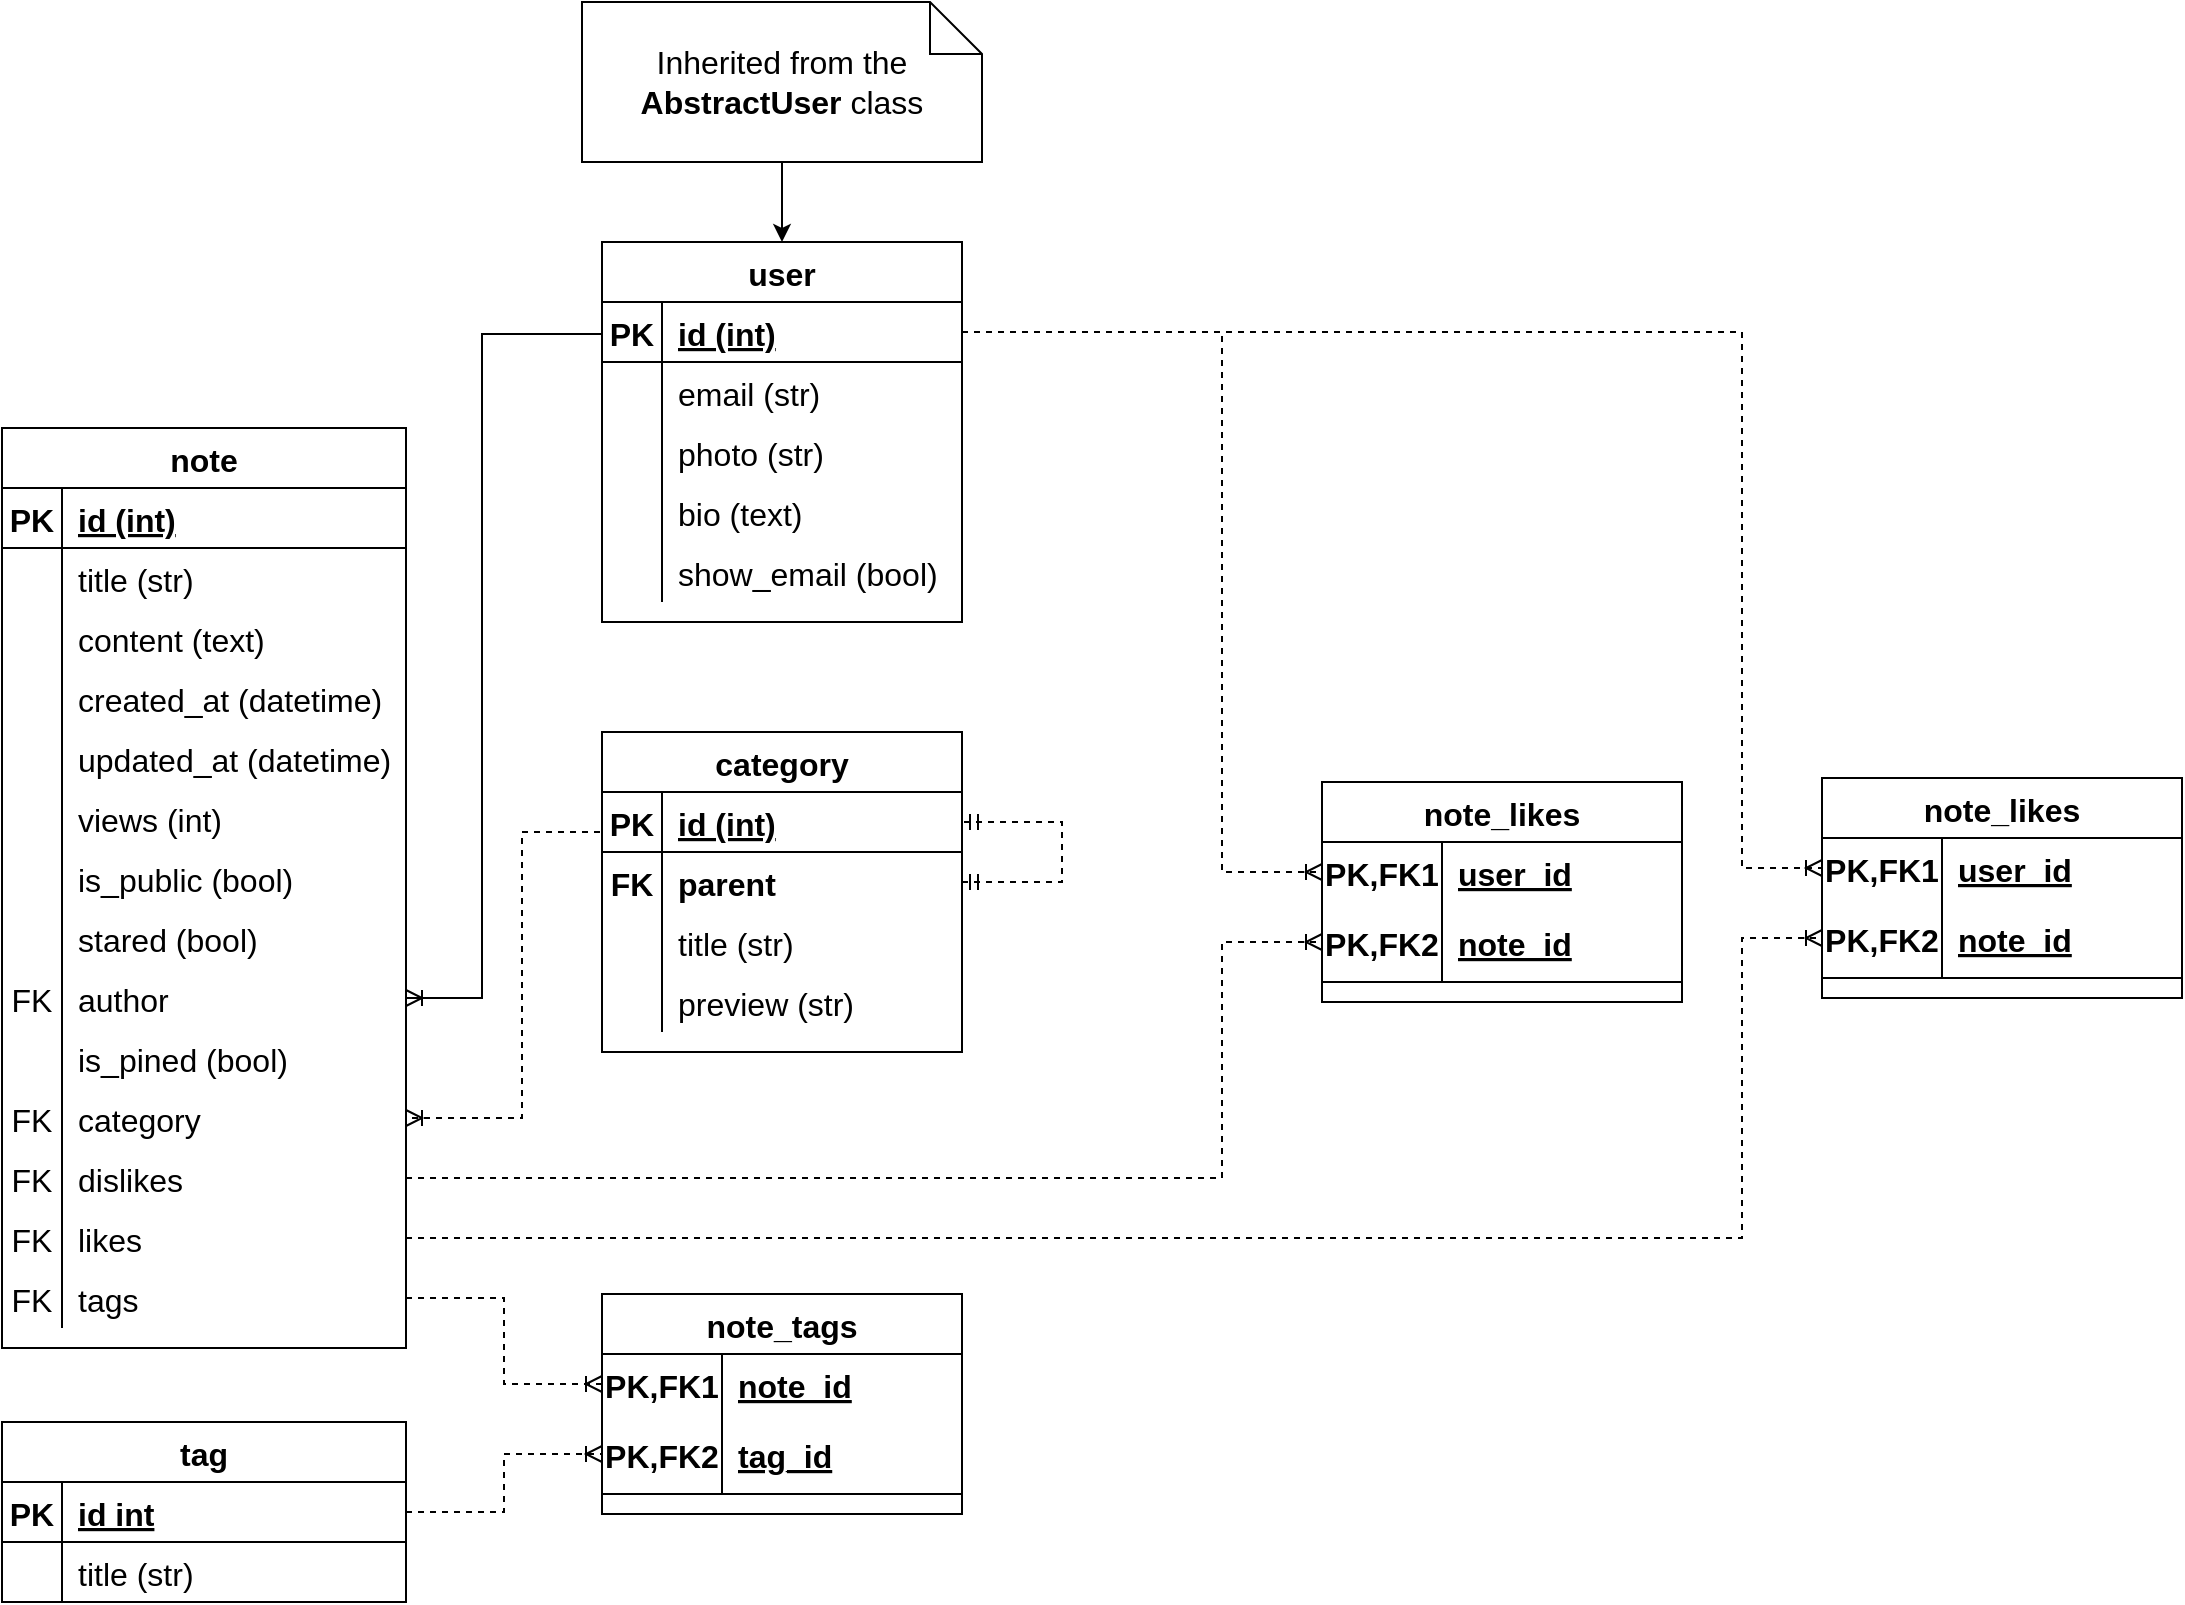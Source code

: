 <mxfile version="20.0.4" type="device"><diagram id="R2lEEEUBdFMjLlhIrx00" name="Page-1"><mxGraphModel dx="1942" dy="1092" grid="1" gridSize="10" guides="1" tooltips="1" connect="1" arrows="1" fold="1" page="1" pageScale="1" pageWidth="1169" pageHeight="827" math="0" shadow="0" extFonts="Permanent Marker^https://fonts.googleapis.com/css?family=Permanent+Marker"><root><mxCell id="0"/><mxCell id="1" parent="0"/><mxCell id="l3ugEC0U4SbPucAEQzAZ-1" value="category" style="shape=table;startSize=30;container=1;collapsible=1;childLayout=tableLayout;fixedRows=1;rowLines=0;fontStyle=1;align=center;resizeLast=1;fontSize=16;" vertex="1" parent="1"><mxGeometry x="350" y="379" width="180" height="160" as="geometry"/></mxCell><mxCell id="l3ugEC0U4SbPucAEQzAZ-2" value="" style="shape=tableRow;horizontal=0;startSize=0;swimlaneHead=0;swimlaneBody=0;fillColor=none;collapsible=0;dropTarget=0;points=[[0,0.5],[1,0.5]];portConstraint=eastwest;top=0;left=0;right=0;bottom=1;fontSize=16;" vertex="1" parent="l3ugEC0U4SbPucAEQzAZ-1"><mxGeometry y="30" width="180" height="30" as="geometry"/></mxCell><mxCell id="l3ugEC0U4SbPucAEQzAZ-3" value="PK" style="shape=partialRectangle;connectable=0;fillColor=none;top=0;left=0;bottom=0;right=0;fontStyle=1;overflow=hidden;fontSize=16;" vertex="1" parent="l3ugEC0U4SbPucAEQzAZ-2"><mxGeometry width="30" height="30" as="geometry"><mxRectangle width="30" height="30" as="alternateBounds"/></mxGeometry></mxCell><mxCell id="l3ugEC0U4SbPucAEQzAZ-4" value="id (int)" style="shape=partialRectangle;connectable=0;fillColor=none;top=0;left=0;bottom=0;right=0;align=left;spacingLeft=6;fontStyle=5;overflow=hidden;fontSize=16;" vertex="1" parent="l3ugEC0U4SbPucAEQzAZ-2"><mxGeometry x="30" width="150" height="30" as="geometry"><mxRectangle width="150" height="30" as="alternateBounds"/></mxGeometry></mxCell><mxCell id="l3ugEC0U4SbPucAEQzAZ-5" value="" style="shape=tableRow;horizontal=0;startSize=0;swimlaneHead=0;swimlaneBody=0;fillColor=none;collapsible=0;dropTarget=0;points=[[0,0.5],[1,0.5]];portConstraint=eastwest;top=0;left=0;right=0;bottom=0;fontSize=16;" vertex="1" parent="l3ugEC0U4SbPucAEQzAZ-1"><mxGeometry y="60" width="180" height="30" as="geometry"/></mxCell><mxCell id="l3ugEC0U4SbPucAEQzAZ-6" value="FK" style="shape=partialRectangle;connectable=0;fillColor=none;top=0;left=0;bottom=0;right=0;editable=1;overflow=hidden;fontSize=16;fontStyle=1" vertex="1" parent="l3ugEC0U4SbPucAEQzAZ-5"><mxGeometry width="30" height="30" as="geometry"><mxRectangle width="30" height="30" as="alternateBounds"/></mxGeometry></mxCell><mxCell id="l3ugEC0U4SbPucAEQzAZ-7" value="parent" style="shape=partialRectangle;connectable=0;fillColor=none;top=0;left=0;bottom=0;right=0;align=left;spacingLeft=6;overflow=hidden;fontSize=16;fontStyle=1" vertex="1" parent="l3ugEC0U4SbPucAEQzAZ-5"><mxGeometry x="30" width="150" height="30" as="geometry"><mxRectangle width="150" height="30" as="alternateBounds"/></mxGeometry></mxCell><mxCell id="l3ugEC0U4SbPucAEQzAZ-8" value="" style="shape=tableRow;horizontal=0;startSize=0;swimlaneHead=0;swimlaneBody=0;fillColor=none;collapsible=0;dropTarget=0;points=[[0,0.5],[1,0.5]];portConstraint=eastwest;top=0;left=0;right=0;bottom=0;fontSize=16;" vertex="1" parent="l3ugEC0U4SbPucAEQzAZ-1"><mxGeometry y="90" width="180" height="30" as="geometry"/></mxCell><mxCell id="l3ugEC0U4SbPucAEQzAZ-9" value="" style="shape=partialRectangle;connectable=0;fillColor=none;top=0;left=0;bottom=0;right=0;editable=1;overflow=hidden;fontSize=16;" vertex="1" parent="l3ugEC0U4SbPucAEQzAZ-8"><mxGeometry width="30" height="30" as="geometry"><mxRectangle width="30" height="30" as="alternateBounds"/></mxGeometry></mxCell><mxCell id="l3ugEC0U4SbPucAEQzAZ-10" value="title (str)" style="shape=partialRectangle;connectable=0;fillColor=none;top=0;left=0;bottom=0;right=0;align=left;spacingLeft=6;overflow=hidden;fontSize=16;" vertex="1" parent="l3ugEC0U4SbPucAEQzAZ-8"><mxGeometry x="30" width="150" height="30" as="geometry"><mxRectangle width="150" height="30" as="alternateBounds"/></mxGeometry></mxCell><mxCell id="l3ugEC0U4SbPucAEQzAZ-11" value="" style="shape=tableRow;horizontal=0;startSize=0;swimlaneHead=0;swimlaneBody=0;fillColor=none;collapsible=0;dropTarget=0;points=[[0,0.5],[1,0.5]];portConstraint=eastwest;top=0;left=0;right=0;bottom=0;fontSize=16;" vertex="1" parent="l3ugEC0U4SbPucAEQzAZ-1"><mxGeometry y="120" width="180" height="30" as="geometry"/></mxCell><mxCell id="l3ugEC0U4SbPucAEQzAZ-12" value="" style="shape=partialRectangle;connectable=0;fillColor=none;top=0;left=0;bottom=0;right=0;editable=1;overflow=hidden;fontSize=16;" vertex="1" parent="l3ugEC0U4SbPucAEQzAZ-11"><mxGeometry width="30" height="30" as="geometry"><mxRectangle width="30" height="30" as="alternateBounds"/></mxGeometry></mxCell><mxCell id="l3ugEC0U4SbPucAEQzAZ-13" value="preview (str)" style="shape=partialRectangle;connectable=0;fillColor=none;top=0;left=0;bottom=0;right=0;align=left;spacingLeft=6;overflow=hidden;fontSize=16;" vertex="1" parent="l3ugEC0U4SbPucAEQzAZ-11"><mxGeometry x="30" width="150" height="30" as="geometry"><mxRectangle width="150" height="30" as="alternateBounds"/></mxGeometry></mxCell><mxCell id="l3ugEC0U4SbPucAEQzAZ-144" value="" style="edgeStyle=orthogonalEdgeStyle;fontSize=12;html=1;endArrow=ERmandOne;startArrow=ERmandOne;rounded=0;exitX=1;exitY=0.5;exitDx=0;exitDy=0;entryX=1;entryY=0.5;entryDx=0;entryDy=0;dashed=1;" edge="1" parent="l3ugEC0U4SbPucAEQzAZ-1" source="l3ugEC0U4SbPucAEQzAZ-5" target="l3ugEC0U4SbPucAEQzAZ-2"><mxGeometry width="100" height="100" relative="1" as="geometry"><mxPoint x="100" y="340" as="sourcePoint"/><mxPoint x="200" y="240" as="targetPoint"/><Array as="points"><mxPoint x="230" y="75"/><mxPoint x="230" y="45"/></Array></mxGeometry></mxCell><mxCell id="l3ugEC0U4SbPucAEQzAZ-27" value="tag" style="shape=table;startSize=30;container=1;collapsible=1;childLayout=tableLayout;fixedRows=1;rowLines=0;fontStyle=1;align=center;resizeLast=1;fontSize=16;" vertex="1" parent="1"><mxGeometry x="50" y="724" width="202" height="90" as="geometry"/></mxCell><mxCell id="l3ugEC0U4SbPucAEQzAZ-28" value="" style="shape=tableRow;horizontal=0;startSize=0;swimlaneHead=0;swimlaneBody=0;fillColor=none;collapsible=0;dropTarget=0;points=[[0,0.5],[1,0.5]];portConstraint=eastwest;top=0;left=0;right=0;bottom=1;fontSize=16;" vertex="1" parent="l3ugEC0U4SbPucAEQzAZ-27"><mxGeometry y="30" width="202" height="30" as="geometry"/></mxCell><mxCell id="l3ugEC0U4SbPucAEQzAZ-29" value="PK" style="shape=partialRectangle;connectable=0;fillColor=none;top=0;left=0;bottom=0;right=0;fontStyle=1;overflow=hidden;fontSize=16;" vertex="1" parent="l3ugEC0U4SbPucAEQzAZ-28"><mxGeometry width="30" height="30" as="geometry"><mxRectangle width="30" height="30" as="alternateBounds"/></mxGeometry></mxCell><mxCell id="l3ugEC0U4SbPucAEQzAZ-30" value="id int" style="shape=partialRectangle;connectable=0;fillColor=none;top=0;left=0;bottom=0;right=0;align=left;spacingLeft=6;fontStyle=5;overflow=hidden;fontSize=16;" vertex="1" parent="l3ugEC0U4SbPucAEQzAZ-28"><mxGeometry x="30" width="172" height="30" as="geometry"><mxRectangle width="172" height="30" as="alternateBounds"/></mxGeometry></mxCell><mxCell id="l3ugEC0U4SbPucAEQzAZ-31" value="" style="shape=tableRow;horizontal=0;startSize=0;swimlaneHead=0;swimlaneBody=0;fillColor=none;collapsible=0;dropTarget=0;points=[[0,0.5],[1,0.5]];portConstraint=eastwest;top=0;left=0;right=0;bottom=0;fontSize=16;" vertex="1" parent="l3ugEC0U4SbPucAEQzAZ-27"><mxGeometry y="60" width="202" height="30" as="geometry"/></mxCell><mxCell id="l3ugEC0U4SbPucAEQzAZ-32" value="" style="shape=partialRectangle;connectable=0;fillColor=none;top=0;left=0;bottom=0;right=0;editable=1;overflow=hidden;fontSize=16;fontStyle=1" vertex="1" parent="l3ugEC0U4SbPucAEQzAZ-31"><mxGeometry width="30" height="30" as="geometry"><mxRectangle width="30" height="30" as="alternateBounds"/></mxGeometry></mxCell><mxCell id="l3ugEC0U4SbPucAEQzAZ-33" value="title (str)" style="shape=partialRectangle;connectable=0;fillColor=none;top=0;left=0;bottom=0;right=0;align=left;spacingLeft=6;overflow=hidden;fontSize=16;fontStyle=0" vertex="1" parent="l3ugEC0U4SbPucAEQzAZ-31"><mxGeometry x="30" width="172" height="30" as="geometry"><mxRectangle width="172" height="30" as="alternateBounds"/></mxGeometry></mxCell><mxCell id="l3ugEC0U4SbPucAEQzAZ-40" value="user" style="shape=table;startSize=30;container=1;collapsible=1;childLayout=tableLayout;fixedRows=1;rowLines=0;fontStyle=1;align=center;resizeLast=1;fontSize=16;" vertex="1" parent="1"><mxGeometry x="350" y="134" width="180" height="190" as="geometry"/></mxCell><mxCell id="l3ugEC0U4SbPucAEQzAZ-41" value="" style="shape=tableRow;horizontal=0;startSize=0;swimlaneHead=0;swimlaneBody=0;fillColor=none;collapsible=0;dropTarget=0;points=[[0,0.5],[1,0.5]];portConstraint=eastwest;top=0;left=0;right=0;bottom=1;fontSize=16;" vertex="1" parent="l3ugEC0U4SbPucAEQzAZ-40"><mxGeometry y="30" width="180" height="30" as="geometry"/></mxCell><mxCell id="l3ugEC0U4SbPucAEQzAZ-42" value="PK" style="shape=partialRectangle;connectable=0;fillColor=none;top=0;left=0;bottom=0;right=0;fontStyle=1;overflow=hidden;fontSize=16;" vertex="1" parent="l3ugEC0U4SbPucAEQzAZ-41"><mxGeometry width="30" height="30" as="geometry"><mxRectangle width="30" height="30" as="alternateBounds"/></mxGeometry></mxCell><mxCell id="l3ugEC0U4SbPucAEQzAZ-43" value="id (int)" style="shape=partialRectangle;connectable=0;fillColor=none;top=0;left=0;bottom=0;right=0;align=left;spacingLeft=6;fontStyle=5;overflow=hidden;fontSize=16;" vertex="1" parent="l3ugEC0U4SbPucAEQzAZ-41"><mxGeometry x="30" width="150" height="30" as="geometry"><mxRectangle width="150" height="30" as="alternateBounds"/></mxGeometry></mxCell><mxCell id="l3ugEC0U4SbPucAEQzAZ-47" value="" style="shape=tableRow;horizontal=0;startSize=0;swimlaneHead=0;swimlaneBody=0;fillColor=none;collapsible=0;dropTarget=0;points=[[0,0.5],[1,0.5]];portConstraint=eastwest;top=0;left=0;right=0;bottom=0;fontSize=16;" vertex="1" parent="l3ugEC0U4SbPucAEQzAZ-40"><mxGeometry y="60" width="180" height="30" as="geometry"/></mxCell><mxCell id="l3ugEC0U4SbPucAEQzAZ-48" value="" style="shape=partialRectangle;connectable=0;fillColor=none;top=0;left=0;bottom=0;right=0;editable=1;overflow=hidden;fontSize=16;" vertex="1" parent="l3ugEC0U4SbPucAEQzAZ-47"><mxGeometry width="30" height="30" as="geometry"><mxRectangle width="30" height="30" as="alternateBounds"/></mxGeometry></mxCell><mxCell id="l3ugEC0U4SbPucAEQzAZ-49" value="email (str)" style="shape=partialRectangle;connectable=0;fillColor=none;top=0;left=0;bottom=0;right=0;align=left;spacingLeft=6;overflow=hidden;fontSize=16;" vertex="1" parent="l3ugEC0U4SbPucAEQzAZ-47"><mxGeometry x="30" width="150" height="30" as="geometry"><mxRectangle width="150" height="30" as="alternateBounds"/></mxGeometry></mxCell><mxCell id="l3ugEC0U4SbPucAEQzAZ-50" value="" style="shape=tableRow;horizontal=0;startSize=0;swimlaneHead=0;swimlaneBody=0;fillColor=none;collapsible=0;dropTarget=0;points=[[0,0.5],[1,0.5]];portConstraint=eastwest;top=0;left=0;right=0;bottom=0;fontSize=16;" vertex="1" parent="l3ugEC0U4SbPucAEQzAZ-40"><mxGeometry y="90" width="180" height="30" as="geometry"/></mxCell><mxCell id="l3ugEC0U4SbPucAEQzAZ-51" value="" style="shape=partialRectangle;connectable=0;fillColor=none;top=0;left=0;bottom=0;right=0;editable=1;overflow=hidden;fontSize=16;" vertex="1" parent="l3ugEC0U4SbPucAEQzAZ-50"><mxGeometry width="30" height="30" as="geometry"><mxRectangle width="30" height="30" as="alternateBounds"/></mxGeometry></mxCell><mxCell id="l3ugEC0U4SbPucAEQzAZ-52" value="photo (str)" style="shape=partialRectangle;connectable=0;fillColor=none;top=0;left=0;bottom=0;right=0;align=left;spacingLeft=6;overflow=hidden;fontSize=16;" vertex="1" parent="l3ugEC0U4SbPucAEQzAZ-50"><mxGeometry x="30" width="150" height="30" as="geometry"><mxRectangle width="150" height="30" as="alternateBounds"/></mxGeometry></mxCell><mxCell id="l3ugEC0U4SbPucAEQzAZ-53" value="" style="shape=tableRow;horizontal=0;startSize=0;swimlaneHead=0;swimlaneBody=0;fillColor=none;collapsible=0;dropTarget=0;points=[[0,0.5],[1,0.5]];portConstraint=eastwest;top=0;left=0;right=0;bottom=0;fontSize=16;" vertex="1" parent="l3ugEC0U4SbPucAEQzAZ-40"><mxGeometry y="120" width="180" height="30" as="geometry"/></mxCell><mxCell id="l3ugEC0U4SbPucAEQzAZ-54" value="" style="shape=partialRectangle;connectable=0;fillColor=none;top=0;left=0;bottom=0;right=0;editable=1;overflow=hidden;fontSize=16;" vertex="1" parent="l3ugEC0U4SbPucAEQzAZ-53"><mxGeometry width="30" height="30" as="geometry"><mxRectangle width="30" height="30" as="alternateBounds"/></mxGeometry></mxCell><mxCell id="l3ugEC0U4SbPucAEQzAZ-55" value="bio (text)" style="shape=partialRectangle;connectable=0;fillColor=none;top=0;left=0;bottom=0;right=0;align=left;spacingLeft=6;overflow=hidden;fontSize=16;" vertex="1" parent="l3ugEC0U4SbPucAEQzAZ-53"><mxGeometry x="30" width="150" height="30" as="geometry"><mxRectangle width="150" height="30" as="alternateBounds"/></mxGeometry></mxCell><mxCell id="l3ugEC0U4SbPucAEQzAZ-56" value="" style="shape=tableRow;horizontal=0;startSize=0;swimlaneHead=0;swimlaneBody=0;fillColor=none;collapsible=0;dropTarget=0;points=[[0,0.5],[1,0.5]];portConstraint=eastwest;top=0;left=0;right=0;bottom=0;fontSize=16;" vertex="1" parent="l3ugEC0U4SbPucAEQzAZ-40"><mxGeometry y="150" width="180" height="30" as="geometry"/></mxCell><mxCell id="l3ugEC0U4SbPucAEQzAZ-57" value="" style="shape=partialRectangle;connectable=0;fillColor=none;top=0;left=0;bottom=0;right=0;editable=1;overflow=hidden;fontSize=16;" vertex="1" parent="l3ugEC0U4SbPucAEQzAZ-56"><mxGeometry width="30" height="30" as="geometry"><mxRectangle width="30" height="30" as="alternateBounds"/></mxGeometry></mxCell><mxCell id="l3ugEC0U4SbPucAEQzAZ-58" value="show_email (bool)" style="shape=partialRectangle;connectable=0;fillColor=none;top=0;left=0;bottom=0;right=0;align=left;spacingLeft=6;overflow=hidden;fontSize=16;" vertex="1" parent="l3ugEC0U4SbPucAEQzAZ-56"><mxGeometry x="30" width="150" height="30" as="geometry"><mxRectangle width="150" height="30" as="alternateBounds"/></mxGeometry></mxCell><mxCell id="l3ugEC0U4SbPucAEQzAZ-59" value="note" style="shape=table;startSize=30;container=1;collapsible=1;childLayout=tableLayout;fixedRows=1;rowLines=0;fontStyle=1;align=center;resizeLast=1;fontSize=16;" vertex="1" parent="1"><mxGeometry x="50" y="227" width="202" height="460" as="geometry"/></mxCell><mxCell id="l3ugEC0U4SbPucAEQzAZ-60" value="" style="shape=tableRow;horizontal=0;startSize=0;swimlaneHead=0;swimlaneBody=0;fillColor=none;collapsible=0;dropTarget=0;points=[[0,0.5],[1,0.5]];portConstraint=eastwest;top=0;left=0;right=0;bottom=1;fontSize=16;" vertex="1" parent="l3ugEC0U4SbPucAEQzAZ-59"><mxGeometry y="30" width="202" height="30" as="geometry"/></mxCell><mxCell id="l3ugEC0U4SbPucAEQzAZ-61" value="PK" style="shape=partialRectangle;connectable=0;fillColor=none;top=0;left=0;bottom=0;right=0;fontStyle=1;overflow=hidden;fontSize=16;" vertex="1" parent="l3ugEC0U4SbPucAEQzAZ-60"><mxGeometry width="30" height="30" as="geometry"><mxRectangle width="30" height="30" as="alternateBounds"/></mxGeometry></mxCell><mxCell id="l3ugEC0U4SbPucAEQzAZ-62" value="id (int)" style="shape=partialRectangle;connectable=0;fillColor=none;top=0;left=0;bottom=0;right=0;align=left;spacingLeft=6;fontStyle=5;overflow=hidden;fontSize=16;" vertex="1" parent="l3ugEC0U4SbPucAEQzAZ-60"><mxGeometry x="30" width="172" height="30" as="geometry"><mxRectangle width="172" height="30" as="alternateBounds"/></mxGeometry></mxCell><mxCell id="l3ugEC0U4SbPucAEQzAZ-63" value="" style="shape=tableRow;horizontal=0;startSize=0;swimlaneHead=0;swimlaneBody=0;fillColor=none;collapsible=0;dropTarget=0;points=[[0,0.5],[1,0.5]];portConstraint=eastwest;top=0;left=0;right=0;bottom=0;fontSize=16;" vertex="1" parent="l3ugEC0U4SbPucAEQzAZ-59"><mxGeometry y="60" width="202" height="30" as="geometry"/></mxCell><mxCell id="l3ugEC0U4SbPucAEQzAZ-64" value="" style="shape=partialRectangle;connectable=0;fillColor=none;top=0;left=0;bottom=0;right=0;editable=1;overflow=hidden;fontSize=16;" vertex="1" parent="l3ugEC0U4SbPucAEQzAZ-63"><mxGeometry width="30" height="30" as="geometry"><mxRectangle width="30" height="30" as="alternateBounds"/></mxGeometry></mxCell><mxCell id="l3ugEC0U4SbPucAEQzAZ-65" value="title (str)" style="shape=partialRectangle;connectable=0;fillColor=none;top=0;left=0;bottom=0;right=0;align=left;spacingLeft=6;overflow=hidden;fontSize=16;" vertex="1" parent="l3ugEC0U4SbPucAEQzAZ-63"><mxGeometry x="30" width="172" height="30" as="geometry"><mxRectangle width="172" height="30" as="alternateBounds"/></mxGeometry></mxCell><mxCell id="l3ugEC0U4SbPucAEQzAZ-66" value="" style="shape=tableRow;horizontal=0;startSize=0;swimlaneHead=0;swimlaneBody=0;fillColor=none;collapsible=0;dropTarget=0;points=[[0,0.5],[1,0.5]];portConstraint=eastwest;top=0;left=0;right=0;bottom=0;fontSize=16;" vertex="1" parent="l3ugEC0U4SbPucAEQzAZ-59"><mxGeometry y="90" width="202" height="30" as="geometry"/></mxCell><mxCell id="l3ugEC0U4SbPucAEQzAZ-67" value="" style="shape=partialRectangle;connectable=0;fillColor=none;top=0;left=0;bottom=0;right=0;editable=1;overflow=hidden;fontSize=16;" vertex="1" parent="l3ugEC0U4SbPucAEQzAZ-66"><mxGeometry width="30" height="30" as="geometry"><mxRectangle width="30" height="30" as="alternateBounds"/></mxGeometry></mxCell><mxCell id="l3ugEC0U4SbPucAEQzAZ-68" value="content (text)" style="shape=partialRectangle;connectable=0;fillColor=none;top=0;left=0;bottom=0;right=0;align=left;spacingLeft=6;overflow=hidden;fontSize=16;" vertex="1" parent="l3ugEC0U4SbPucAEQzAZ-66"><mxGeometry x="30" width="172" height="30" as="geometry"><mxRectangle width="172" height="30" as="alternateBounds"/></mxGeometry></mxCell><mxCell id="l3ugEC0U4SbPucAEQzAZ-69" value="" style="shape=tableRow;horizontal=0;startSize=0;swimlaneHead=0;swimlaneBody=0;fillColor=none;collapsible=0;dropTarget=0;points=[[0,0.5],[1,0.5]];portConstraint=eastwest;top=0;left=0;right=0;bottom=0;fontSize=16;" vertex="1" parent="l3ugEC0U4SbPucAEQzAZ-59"><mxGeometry y="120" width="202" height="30" as="geometry"/></mxCell><mxCell id="l3ugEC0U4SbPucAEQzAZ-70" value="" style="shape=partialRectangle;connectable=0;fillColor=none;top=0;left=0;bottom=0;right=0;editable=1;overflow=hidden;fontSize=16;" vertex="1" parent="l3ugEC0U4SbPucAEQzAZ-69"><mxGeometry width="30" height="30" as="geometry"><mxRectangle width="30" height="30" as="alternateBounds"/></mxGeometry></mxCell><mxCell id="l3ugEC0U4SbPucAEQzAZ-71" value="created_at (datetime)" style="shape=partialRectangle;connectable=0;fillColor=none;top=0;left=0;bottom=0;right=0;align=left;spacingLeft=6;overflow=hidden;fontSize=16;" vertex="1" parent="l3ugEC0U4SbPucAEQzAZ-69"><mxGeometry x="30" width="172" height="30" as="geometry"><mxRectangle width="172" height="30" as="alternateBounds"/></mxGeometry></mxCell><mxCell id="l3ugEC0U4SbPucAEQzAZ-72" value="" style="shape=tableRow;horizontal=0;startSize=0;swimlaneHead=0;swimlaneBody=0;fillColor=none;collapsible=0;dropTarget=0;points=[[0,0.5],[1,0.5]];portConstraint=eastwest;top=0;left=0;right=0;bottom=0;fontSize=16;" vertex="1" parent="l3ugEC0U4SbPucAEQzAZ-59"><mxGeometry y="150" width="202" height="30" as="geometry"/></mxCell><mxCell id="l3ugEC0U4SbPucAEQzAZ-73" value="" style="shape=partialRectangle;connectable=0;fillColor=none;top=0;left=0;bottom=0;right=0;editable=1;overflow=hidden;fontSize=16;" vertex="1" parent="l3ugEC0U4SbPucAEQzAZ-72"><mxGeometry width="30" height="30" as="geometry"><mxRectangle width="30" height="30" as="alternateBounds"/></mxGeometry></mxCell><mxCell id="l3ugEC0U4SbPucAEQzAZ-74" value="updated_at (datetime)" style="shape=partialRectangle;connectable=0;fillColor=none;top=0;left=0;bottom=0;right=0;align=left;spacingLeft=6;overflow=hidden;fontSize=16;" vertex="1" parent="l3ugEC0U4SbPucAEQzAZ-72"><mxGeometry x="30" width="172" height="30" as="geometry"><mxRectangle width="172" height="30" as="alternateBounds"/></mxGeometry></mxCell><mxCell id="l3ugEC0U4SbPucAEQzAZ-77" value="" style="shape=tableRow;horizontal=0;startSize=0;swimlaneHead=0;swimlaneBody=0;fillColor=none;collapsible=0;dropTarget=0;points=[[0,0.5],[1,0.5]];portConstraint=eastwest;top=0;left=0;right=0;bottom=0;fontSize=16;" vertex="1" parent="l3ugEC0U4SbPucAEQzAZ-59"><mxGeometry y="180" width="202" height="30" as="geometry"/></mxCell><mxCell id="l3ugEC0U4SbPucAEQzAZ-78" value="" style="shape=partialRectangle;connectable=0;fillColor=none;top=0;left=0;bottom=0;right=0;editable=1;overflow=hidden;fontSize=16;" vertex="1" parent="l3ugEC0U4SbPucAEQzAZ-77"><mxGeometry width="30" height="30" as="geometry"><mxRectangle width="30" height="30" as="alternateBounds"/></mxGeometry></mxCell><mxCell id="l3ugEC0U4SbPucAEQzAZ-79" value="views (int)" style="shape=partialRectangle;connectable=0;fillColor=none;top=0;left=0;bottom=0;right=0;align=left;spacingLeft=6;overflow=hidden;fontSize=16;" vertex="1" parent="l3ugEC0U4SbPucAEQzAZ-77"><mxGeometry x="30" width="172" height="30" as="geometry"><mxRectangle width="172" height="30" as="alternateBounds"/></mxGeometry></mxCell><mxCell id="l3ugEC0U4SbPucAEQzAZ-81" value="" style="shape=tableRow;horizontal=0;startSize=0;swimlaneHead=0;swimlaneBody=0;fillColor=none;collapsible=0;dropTarget=0;points=[[0,0.5],[1,0.5]];portConstraint=eastwest;top=0;left=0;right=0;bottom=0;fontSize=16;" vertex="1" parent="l3ugEC0U4SbPucAEQzAZ-59"><mxGeometry y="210" width="202" height="30" as="geometry"/></mxCell><mxCell id="l3ugEC0U4SbPucAEQzAZ-82" value="" style="shape=partialRectangle;connectable=0;fillColor=none;top=0;left=0;bottom=0;right=0;editable=1;overflow=hidden;fontSize=16;" vertex="1" parent="l3ugEC0U4SbPucAEQzAZ-81"><mxGeometry width="30" height="30" as="geometry"><mxRectangle width="30" height="30" as="alternateBounds"/></mxGeometry></mxCell><mxCell id="l3ugEC0U4SbPucAEQzAZ-83" value="is_public (bool)" style="shape=partialRectangle;connectable=0;fillColor=none;top=0;left=0;bottom=0;right=0;align=left;spacingLeft=6;overflow=hidden;fontSize=16;" vertex="1" parent="l3ugEC0U4SbPucAEQzAZ-81"><mxGeometry x="30" width="172" height="30" as="geometry"><mxRectangle width="172" height="30" as="alternateBounds"/></mxGeometry></mxCell><mxCell id="l3ugEC0U4SbPucAEQzAZ-85" value="" style="shape=tableRow;horizontal=0;startSize=0;swimlaneHead=0;swimlaneBody=0;fillColor=none;collapsible=0;dropTarget=0;points=[[0,0.5],[1,0.5]];portConstraint=eastwest;top=0;left=0;right=0;bottom=0;fontSize=16;" vertex="1" parent="l3ugEC0U4SbPucAEQzAZ-59"><mxGeometry y="240" width="202" height="30" as="geometry"/></mxCell><mxCell id="l3ugEC0U4SbPucAEQzAZ-86" value="" style="shape=partialRectangle;connectable=0;fillColor=none;top=0;left=0;bottom=0;right=0;editable=1;overflow=hidden;fontSize=16;" vertex="1" parent="l3ugEC0U4SbPucAEQzAZ-85"><mxGeometry width="30" height="30" as="geometry"><mxRectangle width="30" height="30" as="alternateBounds"/></mxGeometry></mxCell><mxCell id="l3ugEC0U4SbPucAEQzAZ-87" value="stared (bool)" style="shape=partialRectangle;connectable=0;fillColor=none;top=0;left=0;bottom=0;right=0;align=left;spacingLeft=6;overflow=hidden;fontSize=16;" vertex="1" parent="l3ugEC0U4SbPucAEQzAZ-85"><mxGeometry x="30" width="172" height="30" as="geometry"><mxRectangle width="172" height="30" as="alternateBounds"/></mxGeometry></mxCell><mxCell id="l3ugEC0U4SbPucAEQzAZ-88" value="" style="shape=tableRow;horizontal=0;startSize=0;swimlaneHead=0;swimlaneBody=0;fillColor=none;collapsible=0;dropTarget=0;points=[[0,0.5],[1,0.5]];portConstraint=eastwest;top=0;left=0;right=0;bottom=0;fontSize=16;" vertex="1" parent="l3ugEC0U4SbPucAEQzAZ-59"><mxGeometry y="270" width="202" height="30" as="geometry"/></mxCell><mxCell id="l3ugEC0U4SbPucAEQzAZ-89" value="FK" style="shape=partialRectangle;connectable=0;fillColor=none;top=0;left=0;bottom=0;right=0;editable=1;overflow=hidden;fontSize=16;" vertex="1" parent="l3ugEC0U4SbPucAEQzAZ-88"><mxGeometry width="30" height="30" as="geometry"><mxRectangle width="30" height="30" as="alternateBounds"/></mxGeometry></mxCell><mxCell id="l3ugEC0U4SbPucAEQzAZ-90" value="author" style="shape=partialRectangle;connectable=0;fillColor=none;top=0;left=0;bottom=0;right=0;align=left;spacingLeft=6;overflow=hidden;fontSize=16;" vertex="1" parent="l3ugEC0U4SbPucAEQzAZ-88"><mxGeometry x="30" width="172" height="30" as="geometry"><mxRectangle width="172" height="30" as="alternateBounds"/></mxGeometry></mxCell><mxCell id="l3ugEC0U4SbPucAEQzAZ-91" value="" style="shape=tableRow;horizontal=0;startSize=0;swimlaneHead=0;swimlaneBody=0;fillColor=none;collapsible=0;dropTarget=0;points=[[0,0.5],[1,0.5]];portConstraint=eastwest;top=0;left=0;right=0;bottom=0;fontSize=16;" vertex="1" parent="l3ugEC0U4SbPucAEQzAZ-59"><mxGeometry y="300" width="202" height="30" as="geometry"/></mxCell><mxCell id="l3ugEC0U4SbPucAEQzAZ-92" value="" style="shape=partialRectangle;connectable=0;fillColor=none;top=0;left=0;bottom=0;right=0;editable=1;overflow=hidden;fontSize=16;" vertex="1" parent="l3ugEC0U4SbPucAEQzAZ-91"><mxGeometry width="30" height="30" as="geometry"><mxRectangle width="30" height="30" as="alternateBounds"/></mxGeometry></mxCell><mxCell id="l3ugEC0U4SbPucAEQzAZ-93" value="is_pined (bool)" style="shape=partialRectangle;connectable=0;fillColor=none;top=0;left=0;bottom=0;right=0;align=left;spacingLeft=6;overflow=hidden;fontSize=16;" vertex="1" parent="l3ugEC0U4SbPucAEQzAZ-91"><mxGeometry x="30" width="172" height="30" as="geometry"><mxRectangle width="172" height="30" as="alternateBounds"/></mxGeometry></mxCell><mxCell id="l3ugEC0U4SbPucAEQzAZ-94" value="" style="shape=tableRow;horizontal=0;startSize=0;swimlaneHead=0;swimlaneBody=0;fillColor=none;collapsible=0;dropTarget=0;points=[[0,0.5],[1,0.5]];portConstraint=eastwest;top=0;left=0;right=0;bottom=0;fontSize=16;" vertex="1" parent="l3ugEC0U4SbPucAEQzAZ-59"><mxGeometry y="330" width="202" height="30" as="geometry"/></mxCell><mxCell id="l3ugEC0U4SbPucAEQzAZ-95" value="FK" style="shape=partialRectangle;connectable=0;fillColor=none;top=0;left=0;bottom=0;right=0;editable=1;overflow=hidden;fontSize=16;" vertex="1" parent="l3ugEC0U4SbPucAEQzAZ-94"><mxGeometry width="30" height="30" as="geometry"><mxRectangle width="30" height="30" as="alternateBounds"/></mxGeometry></mxCell><mxCell id="l3ugEC0U4SbPucAEQzAZ-96" value="category" style="shape=partialRectangle;connectable=0;fillColor=none;top=0;left=0;bottom=0;right=0;align=left;spacingLeft=6;overflow=hidden;fontSize=16;" vertex="1" parent="l3ugEC0U4SbPucAEQzAZ-94"><mxGeometry x="30" width="172" height="30" as="geometry"><mxRectangle width="172" height="30" as="alternateBounds"/></mxGeometry></mxCell><mxCell id="l3ugEC0U4SbPucAEQzAZ-97" value="" style="shape=tableRow;horizontal=0;startSize=0;swimlaneHead=0;swimlaneBody=0;fillColor=none;collapsible=0;dropTarget=0;points=[[0,0.5],[1,0.5]];portConstraint=eastwest;top=0;left=0;right=0;bottom=0;fontSize=16;" vertex="1" parent="l3ugEC0U4SbPucAEQzAZ-59"><mxGeometry y="360" width="202" height="30" as="geometry"/></mxCell><mxCell id="l3ugEC0U4SbPucAEQzAZ-98" value="FK" style="shape=partialRectangle;connectable=0;fillColor=none;top=0;left=0;bottom=0;right=0;editable=1;overflow=hidden;fontSize=16;" vertex="1" parent="l3ugEC0U4SbPucAEQzAZ-97"><mxGeometry width="30" height="30" as="geometry"><mxRectangle width="30" height="30" as="alternateBounds"/></mxGeometry></mxCell><mxCell id="l3ugEC0U4SbPucAEQzAZ-99" value="dislikes" style="shape=partialRectangle;connectable=0;fillColor=none;top=0;left=0;bottom=0;right=0;align=left;spacingLeft=6;overflow=hidden;fontSize=16;" vertex="1" parent="l3ugEC0U4SbPucAEQzAZ-97"><mxGeometry x="30" width="172" height="30" as="geometry"><mxRectangle width="172" height="30" as="alternateBounds"/></mxGeometry></mxCell><mxCell id="l3ugEC0U4SbPucAEQzAZ-100" value="" style="shape=tableRow;horizontal=0;startSize=0;swimlaneHead=0;swimlaneBody=0;fillColor=none;collapsible=0;dropTarget=0;points=[[0,0.5],[1,0.5]];portConstraint=eastwest;top=0;left=0;right=0;bottom=0;fontSize=16;" vertex="1" parent="l3ugEC0U4SbPucAEQzAZ-59"><mxGeometry y="390" width="202" height="30" as="geometry"/></mxCell><mxCell id="l3ugEC0U4SbPucAEQzAZ-101" value="FK" style="shape=partialRectangle;connectable=0;fillColor=none;top=0;left=0;bottom=0;right=0;editable=1;overflow=hidden;fontSize=16;" vertex="1" parent="l3ugEC0U4SbPucAEQzAZ-100"><mxGeometry width="30" height="30" as="geometry"><mxRectangle width="30" height="30" as="alternateBounds"/></mxGeometry></mxCell><mxCell id="l3ugEC0U4SbPucAEQzAZ-102" value="likes" style="shape=partialRectangle;connectable=0;fillColor=none;top=0;left=0;bottom=0;right=0;align=left;spacingLeft=6;overflow=hidden;fontSize=16;" vertex="1" parent="l3ugEC0U4SbPucAEQzAZ-100"><mxGeometry x="30" width="172" height="30" as="geometry"><mxRectangle width="172" height="30" as="alternateBounds"/></mxGeometry></mxCell><mxCell id="l3ugEC0U4SbPucAEQzAZ-103" value="" style="shape=tableRow;horizontal=0;startSize=0;swimlaneHead=0;swimlaneBody=0;fillColor=none;collapsible=0;dropTarget=0;points=[[0,0.5],[1,0.5]];portConstraint=eastwest;top=0;left=0;right=0;bottom=0;fontSize=16;" vertex="1" parent="l3ugEC0U4SbPucAEQzAZ-59"><mxGeometry y="420" width="202" height="30" as="geometry"/></mxCell><mxCell id="l3ugEC0U4SbPucAEQzAZ-104" value="FK" style="shape=partialRectangle;connectable=0;fillColor=none;top=0;left=0;bottom=0;right=0;editable=1;overflow=hidden;fontSize=16;" vertex="1" parent="l3ugEC0U4SbPucAEQzAZ-103"><mxGeometry width="30" height="30" as="geometry"><mxRectangle width="30" height="30" as="alternateBounds"/></mxGeometry></mxCell><mxCell id="l3ugEC0U4SbPucAEQzAZ-105" value="tags" style="shape=partialRectangle;connectable=0;fillColor=none;top=0;left=0;bottom=0;right=0;align=left;spacingLeft=6;overflow=hidden;fontSize=16;" vertex="1" parent="l3ugEC0U4SbPucAEQzAZ-103"><mxGeometry x="30" width="172" height="30" as="geometry"><mxRectangle width="172" height="30" as="alternateBounds"/></mxGeometry></mxCell><mxCell id="l3ugEC0U4SbPucAEQzAZ-171" style="edgeStyle=orthogonalEdgeStyle;rounded=0;orthogonalLoop=1;jettySize=auto;html=1;entryX=0.5;entryY=0;entryDx=0;entryDy=0;fontSize=16;" edge="1" parent="1" source="l3ugEC0U4SbPucAEQzAZ-75" target="l3ugEC0U4SbPucAEQzAZ-40"><mxGeometry relative="1" as="geometry"/></mxCell><mxCell id="l3ugEC0U4SbPucAEQzAZ-75" value="&lt;div&gt;Inherited from the&lt;/div&gt;&lt;div&gt;&lt;b&gt;AbstractUser&lt;/b&gt; class&lt;br&gt;&lt;/div&gt;" style="shape=note;size=26;whiteSpace=wrap;html=1;fontSize=16;" vertex="1" parent="1"><mxGeometry x="340" y="14" width="200" height="80" as="geometry"/></mxCell><mxCell id="l3ugEC0U4SbPucAEQzAZ-106" value="note_tags" style="shape=table;startSize=30;container=1;collapsible=1;childLayout=tableLayout;fixedRows=1;rowLines=0;fontStyle=1;align=center;resizeLast=1;fontSize=16;" vertex="1" parent="1"><mxGeometry x="350" y="660" width="180" height="110" as="geometry"/></mxCell><mxCell id="l3ugEC0U4SbPucAEQzAZ-107" value="" style="shape=tableRow;horizontal=0;startSize=0;swimlaneHead=0;swimlaneBody=0;fillColor=none;collapsible=0;dropTarget=0;points=[[0,0.5],[1,0.5]];portConstraint=eastwest;top=0;left=0;right=0;bottom=0;fontSize=16;" vertex="1" parent="l3ugEC0U4SbPucAEQzAZ-106"><mxGeometry y="30" width="180" height="30" as="geometry"/></mxCell><mxCell id="l3ugEC0U4SbPucAEQzAZ-108" value="PK,FK1" style="shape=partialRectangle;connectable=0;fillColor=none;top=0;left=0;bottom=0;right=0;fontStyle=1;overflow=hidden;fontSize=16;" vertex="1" parent="l3ugEC0U4SbPucAEQzAZ-107"><mxGeometry width="60" height="30" as="geometry"><mxRectangle width="60" height="30" as="alternateBounds"/></mxGeometry></mxCell><mxCell id="l3ugEC0U4SbPucAEQzAZ-109" value="note_id" style="shape=partialRectangle;connectable=0;fillColor=none;top=0;left=0;bottom=0;right=0;align=left;spacingLeft=6;fontStyle=5;overflow=hidden;fontSize=16;" vertex="1" parent="l3ugEC0U4SbPucAEQzAZ-107"><mxGeometry x="60" width="120" height="30" as="geometry"><mxRectangle width="120" height="30" as="alternateBounds"/></mxGeometry></mxCell><mxCell id="l3ugEC0U4SbPucAEQzAZ-110" value="" style="shape=tableRow;horizontal=0;startSize=0;swimlaneHead=0;swimlaneBody=0;fillColor=none;collapsible=0;dropTarget=0;points=[[0,0.5],[1,0.5]];portConstraint=eastwest;top=0;left=0;right=0;bottom=1;fontSize=16;" vertex="1" parent="l3ugEC0U4SbPucAEQzAZ-106"><mxGeometry y="60" width="180" height="40" as="geometry"/></mxCell><mxCell id="l3ugEC0U4SbPucAEQzAZ-111" value="PK,FK2" style="shape=partialRectangle;connectable=0;fillColor=none;top=0;left=0;bottom=0;right=0;fontStyle=1;overflow=hidden;fontSize=16;" vertex="1" parent="l3ugEC0U4SbPucAEQzAZ-110"><mxGeometry width="60" height="40" as="geometry"><mxRectangle width="60" height="40" as="alternateBounds"/></mxGeometry></mxCell><mxCell id="l3ugEC0U4SbPucAEQzAZ-112" value="tag_id" style="shape=partialRectangle;connectable=0;fillColor=none;top=0;left=0;bottom=0;right=0;align=left;spacingLeft=6;fontStyle=5;overflow=hidden;fontSize=16;" vertex="1" parent="l3ugEC0U4SbPucAEQzAZ-110"><mxGeometry x="60" width="120" height="40" as="geometry"><mxRectangle width="120" height="40" as="alternateBounds"/></mxGeometry></mxCell><mxCell id="l3ugEC0U4SbPucAEQzAZ-119" value="note_likes" style="shape=table;startSize=30;container=1;collapsible=1;childLayout=tableLayout;fixedRows=1;rowLines=0;fontStyle=1;align=center;resizeLast=1;fontSize=16;" vertex="1" parent="1"><mxGeometry x="960" y="402" width="180" height="110" as="geometry"/></mxCell><mxCell id="l3ugEC0U4SbPucAEQzAZ-120" value="" style="shape=tableRow;horizontal=0;startSize=0;swimlaneHead=0;swimlaneBody=0;fillColor=none;collapsible=0;dropTarget=0;points=[[0,0.5],[1,0.5]];portConstraint=eastwest;top=0;left=0;right=0;bottom=0;fontSize=16;" vertex="1" parent="l3ugEC0U4SbPucAEQzAZ-119"><mxGeometry y="30" width="180" height="30" as="geometry"/></mxCell><mxCell id="l3ugEC0U4SbPucAEQzAZ-121" value="PK,FK1" style="shape=partialRectangle;connectable=0;fillColor=none;top=0;left=0;bottom=0;right=0;fontStyle=1;overflow=hidden;fontSize=16;" vertex="1" parent="l3ugEC0U4SbPucAEQzAZ-120"><mxGeometry width="60" height="30" as="geometry"><mxRectangle width="60" height="30" as="alternateBounds"/></mxGeometry></mxCell><mxCell id="l3ugEC0U4SbPucAEQzAZ-122" value="user_id" style="shape=partialRectangle;connectable=0;fillColor=none;top=0;left=0;bottom=0;right=0;align=left;spacingLeft=6;fontStyle=5;overflow=hidden;fontSize=16;" vertex="1" parent="l3ugEC0U4SbPucAEQzAZ-120"><mxGeometry x="60" width="120" height="30" as="geometry"><mxRectangle width="120" height="30" as="alternateBounds"/></mxGeometry></mxCell><mxCell id="l3ugEC0U4SbPucAEQzAZ-123" value="" style="shape=tableRow;horizontal=0;startSize=0;swimlaneHead=0;swimlaneBody=0;fillColor=none;collapsible=0;dropTarget=0;points=[[0,0.5],[1,0.5]];portConstraint=eastwest;top=0;left=0;right=0;bottom=1;fontSize=16;" vertex="1" parent="l3ugEC0U4SbPucAEQzAZ-119"><mxGeometry y="60" width="180" height="40" as="geometry"/></mxCell><mxCell id="l3ugEC0U4SbPucAEQzAZ-124" value="PK,FK2" style="shape=partialRectangle;connectable=0;fillColor=none;top=0;left=0;bottom=0;right=0;fontStyle=1;overflow=hidden;fontSize=16;" vertex="1" parent="l3ugEC0U4SbPucAEQzAZ-123"><mxGeometry width="60" height="40" as="geometry"><mxRectangle width="60" height="40" as="alternateBounds"/></mxGeometry></mxCell><mxCell id="l3ugEC0U4SbPucAEQzAZ-125" value="note_id" style="shape=partialRectangle;connectable=0;fillColor=none;top=0;left=0;bottom=0;right=0;align=left;spacingLeft=6;fontStyle=5;overflow=hidden;fontSize=16;" vertex="1" parent="l3ugEC0U4SbPucAEQzAZ-123"><mxGeometry x="60" width="120" height="40" as="geometry"><mxRectangle width="120" height="40" as="alternateBounds"/></mxGeometry></mxCell><mxCell id="l3ugEC0U4SbPucAEQzAZ-141" value="" style="edgeStyle=orthogonalEdgeStyle;fontSize=12;html=1;endArrow=ERoneToMany;rounded=0;exitX=0;exitY=0.5;exitDx=0;exitDy=0;entryX=1;entryY=0.5;entryDx=0;entryDy=0;" edge="1" parent="1" source="l3ugEC0U4SbPucAEQzAZ-41" target="l3ugEC0U4SbPucAEQzAZ-88"><mxGeometry width="100" height="100" relative="1" as="geometry"><mxPoint x="500" y="932" as="sourcePoint"/><mxPoint x="600" y="832" as="targetPoint"/><Array as="points"><mxPoint x="290" y="180"/><mxPoint x="290" y="512"/></Array></mxGeometry></mxCell><mxCell id="l3ugEC0U4SbPucAEQzAZ-142" value="" style="edgeStyle=orthogonalEdgeStyle;fontSize=12;html=1;endArrow=ERoneToMany;rounded=0;entryX=1;entryY=0.5;entryDx=0;entryDy=0;exitX=0;exitY=0.5;exitDx=0;exitDy=0;dashed=1;" edge="1" parent="1" source="l3ugEC0U4SbPucAEQzAZ-2" target="l3ugEC0U4SbPucAEQzAZ-94"><mxGeometry width="100" height="100" relative="1" as="geometry"><mxPoint x="380" y="1012" as="sourcePoint"/><mxPoint x="480" y="912" as="targetPoint"/><Array as="points"><mxPoint x="310" y="429"/><mxPoint x="310" y="572"/></Array></mxGeometry></mxCell><mxCell id="l3ugEC0U4SbPucAEQzAZ-146" value="" style="edgeStyle=orthogonalEdgeStyle;fontSize=12;html=1;endArrow=ERoneToMany;rounded=0;exitX=1;exitY=0.5;exitDx=0;exitDy=0;entryX=0;entryY=0.5;entryDx=0;entryDy=0;dashed=1;" edge="1" parent="1" source="l3ugEC0U4SbPucAEQzAZ-103" target="l3ugEC0U4SbPucAEQzAZ-107"><mxGeometry width="100" height="100" relative="1" as="geometry"><mxPoint x="410" y="712" as="sourcePoint"/><mxPoint x="510" y="612" as="targetPoint"/></mxGeometry></mxCell><mxCell id="l3ugEC0U4SbPucAEQzAZ-156" value="" style="edgeStyle=orthogonalEdgeStyle;fontSize=12;html=1;endArrow=ERoneToMany;rounded=0;exitX=1;exitY=0.5;exitDx=0;exitDy=0;entryX=0;entryY=0.5;entryDx=0;entryDy=0;dashed=1;" edge="1" parent="1" source="l3ugEC0U4SbPucAEQzAZ-28" target="l3ugEC0U4SbPucAEQzAZ-110"><mxGeometry width="100" height="100" relative="1" as="geometry"><mxPoint x="770" y="782" as="sourcePoint"/><mxPoint x="870" y="682" as="targetPoint"/></mxGeometry></mxCell><mxCell id="l3ugEC0U4SbPucAEQzAZ-157" value="" style="fontSize=12;html=1;endArrow=ERoneToMany;rounded=0;exitX=1;exitY=0.5;exitDx=0;exitDy=0;shadow=0;sketch=0;edgeStyle=orthogonalEdgeStyle;dashed=1;" edge="1" parent="1" source="l3ugEC0U4SbPucAEQzAZ-100" target="l3ugEC0U4SbPucAEQzAZ-123"><mxGeometry width="100" height="100" relative="1" as="geometry"><mxPoint x="490" y="872" as="sourcePoint"/><mxPoint x="490" y="802" as="targetPoint"/><Array as="points"><mxPoint x="920" y="632"/><mxPoint x="920" y="482"/></Array></mxGeometry></mxCell><mxCell id="l3ugEC0U4SbPucAEQzAZ-159" value="" style="edgeStyle=orthogonalEdgeStyle;fontSize=12;html=1;endArrow=ERoneToMany;rounded=0;exitX=1;exitY=0.5;exitDx=0;exitDy=0;entryX=0;entryY=0.5;entryDx=0;entryDy=0;dashed=1;" edge="1" parent="1" source="l3ugEC0U4SbPucAEQzAZ-41" target="l3ugEC0U4SbPucAEQzAZ-120"><mxGeometry width="100" height="100" relative="1" as="geometry"><mxPoint x="820" y="832" as="sourcePoint"/><mxPoint x="920" y="732" as="targetPoint"/><Array as="points"><mxPoint x="920" y="179"/><mxPoint x="920" y="447"/></Array></mxGeometry></mxCell><mxCell id="l3ugEC0U4SbPucAEQzAZ-161" value="note_likes" style="shape=table;startSize=30;container=1;collapsible=1;childLayout=tableLayout;fixedRows=1;rowLines=0;fontStyle=1;align=center;resizeLast=1;fontSize=16;" vertex="1" parent="1"><mxGeometry x="710" y="404" width="180" height="110" as="geometry"/></mxCell><mxCell id="l3ugEC0U4SbPucAEQzAZ-162" value="" style="shape=tableRow;horizontal=0;startSize=0;swimlaneHead=0;swimlaneBody=0;fillColor=none;collapsible=0;dropTarget=0;points=[[0,0.5],[1,0.5]];portConstraint=eastwest;top=0;left=0;right=0;bottom=0;fontSize=16;" vertex="1" parent="l3ugEC0U4SbPucAEQzAZ-161"><mxGeometry y="30" width="180" height="30" as="geometry"/></mxCell><mxCell id="l3ugEC0U4SbPucAEQzAZ-163" value="PK,FK1" style="shape=partialRectangle;connectable=0;fillColor=none;top=0;left=0;bottom=0;right=0;fontStyle=1;overflow=hidden;fontSize=16;" vertex="1" parent="l3ugEC0U4SbPucAEQzAZ-162"><mxGeometry width="60" height="30" as="geometry"><mxRectangle width="60" height="30" as="alternateBounds"/></mxGeometry></mxCell><mxCell id="l3ugEC0U4SbPucAEQzAZ-164" value="user_id" style="shape=partialRectangle;connectable=0;fillColor=none;top=0;left=0;bottom=0;right=0;align=left;spacingLeft=6;fontStyle=5;overflow=hidden;fontSize=16;" vertex="1" parent="l3ugEC0U4SbPucAEQzAZ-162"><mxGeometry x="60" width="120" height="30" as="geometry"><mxRectangle width="120" height="30" as="alternateBounds"/></mxGeometry></mxCell><mxCell id="l3ugEC0U4SbPucAEQzAZ-165" value="" style="shape=tableRow;horizontal=0;startSize=0;swimlaneHead=0;swimlaneBody=0;fillColor=none;collapsible=0;dropTarget=0;points=[[0,0.5],[1,0.5]];portConstraint=eastwest;top=0;left=0;right=0;bottom=1;fontSize=16;" vertex="1" parent="l3ugEC0U4SbPucAEQzAZ-161"><mxGeometry y="60" width="180" height="40" as="geometry"/></mxCell><mxCell id="l3ugEC0U4SbPucAEQzAZ-166" value="PK,FK2" style="shape=partialRectangle;connectable=0;fillColor=none;top=0;left=0;bottom=0;right=0;fontStyle=1;overflow=hidden;fontSize=16;" vertex="1" parent="l3ugEC0U4SbPucAEQzAZ-165"><mxGeometry width="60" height="40" as="geometry"><mxRectangle width="60" height="40" as="alternateBounds"/></mxGeometry></mxCell><mxCell id="l3ugEC0U4SbPucAEQzAZ-167" value="note_id" style="shape=partialRectangle;connectable=0;fillColor=none;top=0;left=0;bottom=0;right=0;align=left;spacingLeft=6;fontStyle=5;overflow=hidden;fontSize=16;" vertex="1" parent="l3ugEC0U4SbPucAEQzAZ-165"><mxGeometry x="60" width="120" height="40" as="geometry"><mxRectangle width="120" height="40" as="alternateBounds"/></mxGeometry></mxCell><mxCell id="l3ugEC0U4SbPucAEQzAZ-168" value="" style="edgeStyle=orthogonalEdgeStyle;fontSize=12;html=1;endArrow=ERoneToMany;rounded=0;exitX=1;exitY=0.5;exitDx=0;exitDy=0;entryX=0;entryY=0.5;entryDx=0;entryDy=0;dashed=1;" edge="1" parent="1" source="l3ugEC0U4SbPucAEQzAZ-41" target="l3ugEC0U4SbPucAEQzAZ-162"><mxGeometry width="100" height="100" relative="1" as="geometry"><mxPoint x="690" y="332" as="sourcePoint"/><mxPoint x="790" y="232" as="targetPoint"/><Array as="points"><mxPoint x="660" y="179"/><mxPoint x="660" y="449"/></Array></mxGeometry></mxCell><mxCell id="l3ugEC0U4SbPucAEQzAZ-169" value="" style="edgeStyle=orthogonalEdgeStyle;fontSize=12;html=1;endArrow=ERoneToMany;rounded=0;exitX=1;exitY=0.5;exitDx=0;exitDy=0;entryX=0;entryY=0.5;entryDx=0;entryDy=0;dashed=1;" edge="1" parent="1" source="l3ugEC0U4SbPucAEQzAZ-97" target="l3ugEC0U4SbPucAEQzAZ-165"><mxGeometry width="100" height="100" relative="1" as="geometry"><mxPoint x="450" y="632" as="sourcePoint"/><mxPoint x="550" y="532" as="targetPoint"/><Array as="points"><mxPoint x="660" y="602"/><mxPoint x="660" y="484"/></Array></mxGeometry></mxCell></root></mxGraphModel></diagram></mxfile>